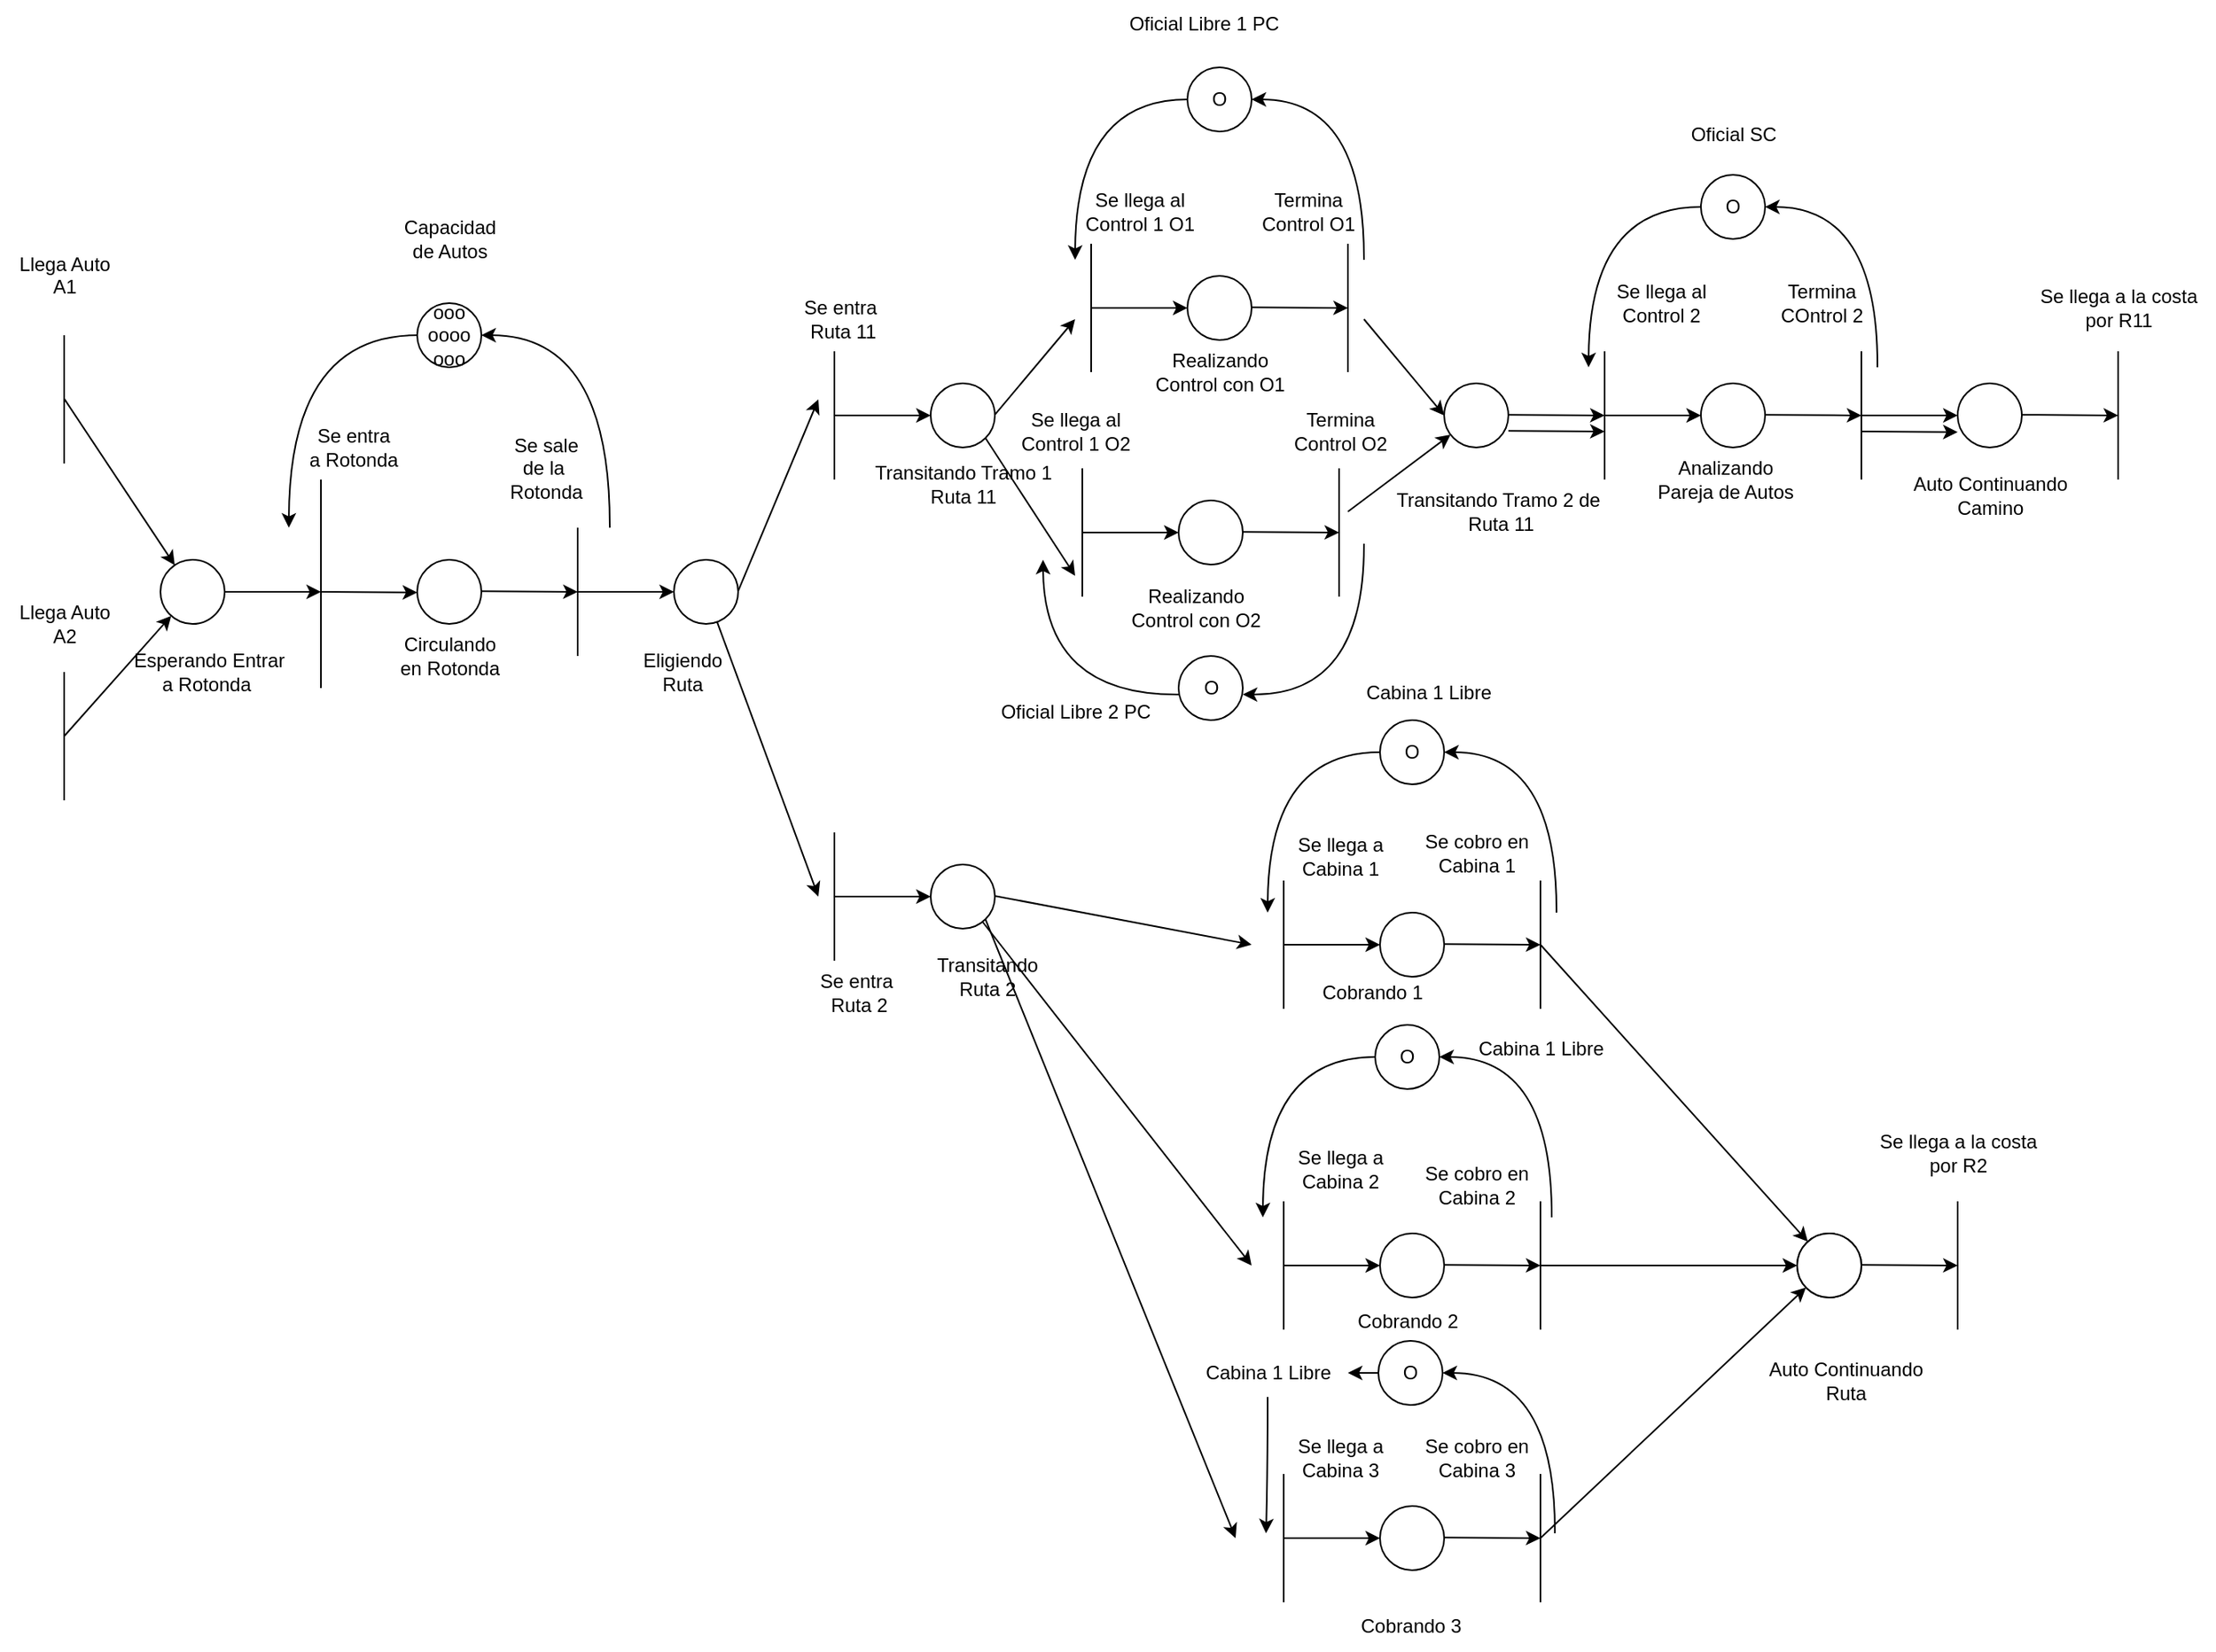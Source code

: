 <mxfile version="24.7.17">
  <diagram name="Página-1" id="S3-9EYz1fOgSWe61IR70">
    <mxGraphModel dx="2200" dy="1330" grid="1" gridSize="10" guides="1" tooltips="1" connect="1" arrows="1" fold="1" page="1" pageScale="1" pageWidth="827" pageHeight="1169" math="0" shadow="0">
      <root>
        <mxCell id="0" />
        <mxCell id="1" parent="0" />
        <mxCell id="QIL_8fe3G6reIwrKQYVP-1" value="Llega Auto&lt;div&gt;A1&lt;/div&gt;&lt;div&gt;&lt;br&gt;&lt;/div&gt;" style="text;html=1;align=center;verticalAlign=middle;resizable=0;points=[];autosize=1;strokeColor=none;fillColor=none;" vertex="1" parent="1">
          <mxGeometry x="40" y="180" width="80" height="60" as="geometry" />
        </mxCell>
        <mxCell id="QIL_8fe3G6reIwrKQYVP-2" value="" style="endArrow=none;html=1;rounded=0;" edge="1" parent="1">
          <mxGeometry width="50" height="50" relative="1" as="geometry">
            <mxPoint x="80" y="320" as="sourcePoint" />
            <mxPoint x="80" y="240" as="targetPoint" />
          </mxGeometry>
        </mxCell>
        <mxCell id="QIL_8fe3G6reIwrKQYVP-3" value="" style="endArrow=classic;html=1;rounded=0;" edge="1" parent="1" target="QIL_8fe3G6reIwrKQYVP-4">
          <mxGeometry width="50" height="50" relative="1" as="geometry">
            <mxPoint x="80" y="279.58" as="sourcePoint" />
            <mxPoint x="140" y="279.58" as="targetPoint" />
          </mxGeometry>
        </mxCell>
        <mxCell id="QIL_8fe3G6reIwrKQYVP-45" style="edgeStyle=orthogonalEdgeStyle;rounded=0;orthogonalLoop=1;jettySize=auto;html=1;" edge="1" parent="1" source="QIL_8fe3G6reIwrKQYVP-4">
          <mxGeometry relative="1" as="geometry">
            <mxPoint x="240" y="400" as="targetPoint" />
          </mxGeometry>
        </mxCell>
        <mxCell id="QIL_8fe3G6reIwrKQYVP-4" value="" style="ellipse;whiteSpace=wrap;html=1;aspect=fixed;" vertex="1" parent="1">
          <mxGeometry x="140.0" y="380" width="40" height="40" as="geometry" />
        </mxCell>
        <mxCell id="QIL_8fe3G6reIwrKQYVP-8" value="Esperando Entrar&lt;div&gt;a Rotonda&amp;nbsp;&lt;/div&gt;" style="text;html=1;align=center;verticalAlign=middle;resizable=0;points=[];autosize=1;strokeColor=none;fillColor=none;" vertex="1" parent="1">
          <mxGeometry x="110" y="430" width="120" height="40" as="geometry" />
        </mxCell>
        <mxCell id="QIL_8fe3G6reIwrKQYVP-9" value="Llega Auto&lt;div&gt;A2&lt;/div&gt;" style="text;html=1;align=center;verticalAlign=middle;resizable=0;points=[];autosize=1;strokeColor=none;fillColor=none;" vertex="1" parent="1">
          <mxGeometry x="40" y="400" width="80" height="40" as="geometry" />
        </mxCell>
        <mxCell id="QIL_8fe3G6reIwrKQYVP-10" value="" style="endArrow=none;html=1;rounded=0;" edge="1" parent="1">
          <mxGeometry width="50" height="50" relative="1" as="geometry">
            <mxPoint x="80" y="530" as="sourcePoint" />
            <mxPoint x="80" y="450" as="targetPoint" />
          </mxGeometry>
        </mxCell>
        <mxCell id="QIL_8fe3G6reIwrKQYVP-11" value="" style="endArrow=classic;html=1;rounded=0;" edge="1" parent="1" target="QIL_8fe3G6reIwrKQYVP-4">
          <mxGeometry width="50" height="50" relative="1" as="geometry">
            <mxPoint x="80" y="490" as="sourcePoint" />
            <mxPoint x="140" y="490" as="targetPoint" />
          </mxGeometry>
        </mxCell>
        <mxCell id="QIL_8fe3G6reIwrKQYVP-13" value="" style="endArrow=none;html=1;rounded=0;" edge="1" parent="1">
          <mxGeometry width="50" height="50" relative="1" as="geometry">
            <mxPoint x="240" y="460" as="sourcePoint" />
            <mxPoint x="240" y="330" as="targetPoint" />
          </mxGeometry>
        </mxCell>
        <mxCell id="QIL_8fe3G6reIwrKQYVP-17" value="Se entra&lt;div&gt;a Rotonda&lt;/div&gt;" style="text;html=1;align=center;verticalAlign=middle;resizable=0;points=[];autosize=1;strokeColor=none;fillColor=none;" vertex="1" parent="1">
          <mxGeometry x="220" y="290" width="80" height="40" as="geometry" />
        </mxCell>
        <mxCell id="QIL_8fe3G6reIwrKQYVP-27" value="" style="endArrow=classic;html=1;rounded=0;" edge="1" parent="1">
          <mxGeometry width="50" height="50" relative="1" as="geometry">
            <mxPoint x="240.0" y="400" as="sourcePoint" />
            <mxPoint x="300.0" y="400.42" as="targetPoint" />
          </mxGeometry>
        </mxCell>
        <mxCell id="QIL_8fe3G6reIwrKQYVP-28" value="" style="ellipse;whiteSpace=wrap;html=1;aspect=fixed;" vertex="1" parent="1">
          <mxGeometry x="300.0" y="380" width="40" height="40" as="geometry" />
        </mxCell>
        <mxCell id="QIL_8fe3G6reIwrKQYVP-29" value="" style="endArrow=none;html=1;rounded=0;" edge="1" parent="1">
          <mxGeometry width="50" height="50" relative="1" as="geometry">
            <mxPoint x="400.0" y="440" as="sourcePoint" />
            <mxPoint x="400.0" y="360" as="targetPoint" />
          </mxGeometry>
        </mxCell>
        <mxCell id="QIL_8fe3G6reIwrKQYVP-30" value="" style="endArrow=classic;html=1;rounded=0;" edge="1" parent="1">
          <mxGeometry width="50" height="50" relative="1" as="geometry">
            <mxPoint x="400.0" y="400" as="sourcePoint" />
            <mxPoint x="460.0" y="400" as="targetPoint" />
          </mxGeometry>
        </mxCell>
        <mxCell id="QIL_8fe3G6reIwrKQYVP-31" value="" style="endArrow=classic;html=1;rounded=0;" edge="1" parent="1">
          <mxGeometry width="50" height="50" relative="1" as="geometry">
            <mxPoint x="340.0" y="399.58" as="sourcePoint" />
            <mxPoint x="400.0" y="400" as="targetPoint" />
          </mxGeometry>
        </mxCell>
        <mxCell id="QIL_8fe3G6reIwrKQYVP-32" style="edgeStyle=orthogonalEdgeStyle;rounded=0;orthogonalLoop=1;jettySize=auto;html=1;curved=1;" edge="1" source="QIL_8fe3G6reIwrKQYVP-34" parent="1">
          <mxGeometry relative="1" as="geometry">
            <mxPoint x="220" y="360" as="targetPoint" />
          </mxGeometry>
        </mxCell>
        <mxCell id="QIL_8fe3G6reIwrKQYVP-33" style="edgeStyle=orthogonalEdgeStyle;rounded=0;orthogonalLoop=1;jettySize=auto;html=1;curved=1;endArrow=none;endFill=0;startArrow=classic;startFill=1;" edge="1" source="QIL_8fe3G6reIwrKQYVP-34" parent="1">
          <mxGeometry relative="1" as="geometry">
            <mxPoint x="420" y="360" as="targetPoint" />
          </mxGeometry>
        </mxCell>
        <mxCell id="QIL_8fe3G6reIwrKQYVP-34" value="ooo&lt;div&gt;oooo&lt;/div&gt;&lt;div&gt;ooo&lt;/div&gt;" style="ellipse;whiteSpace=wrap;html=1;aspect=fixed;" vertex="1" parent="1">
          <mxGeometry x="300" y="220" width="40" height="40" as="geometry" />
        </mxCell>
        <mxCell id="QIL_8fe3G6reIwrKQYVP-35" value="Capacidad&lt;div&gt;de Autos&lt;/div&gt;" style="text;html=1;align=center;verticalAlign=middle;resizable=0;points=[];autosize=1;strokeColor=none;fillColor=none;" vertex="1" parent="1">
          <mxGeometry x="280" y="160" width="80" height="40" as="geometry" />
        </mxCell>
        <mxCell id="QIL_8fe3G6reIwrKQYVP-36" value="Circulando&lt;div&gt;en Rotonda&lt;/div&gt;" style="text;html=1;align=center;verticalAlign=middle;resizable=0;points=[];autosize=1;strokeColor=none;fillColor=none;" vertex="1" parent="1">
          <mxGeometry x="275" y="420" width="90" height="40" as="geometry" />
        </mxCell>
        <mxCell id="QIL_8fe3G6reIwrKQYVP-37" value="Se sale&lt;div&gt;de la&amp;nbsp;&lt;/div&gt;&lt;div&gt;Rotonda&lt;/div&gt;" style="text;html=1;align=center;verticalAlign=middle;resizable=0;points=[];autosize=1;strokeColor=none;fillColor=none;" vertex="1" parent="1">
          <mxGeometry x="345" y="293" width="70" height="60" as="geometry" />
        </mxCell>
        <mxCell id="QIL_8fe3G6reIwrKQYVP-49" style="rounded=0;orthogonalLoop=1;jettySize=auto;html=1;" edge="1" parent="1" source="QIL_8fe3G6reIwrKQYVP-38">
          <mxGeometry relative="1" as="geometry">
            <mxPoint x="550" y="590" as="targetPoint" />
          </mxGeometry>
        </mxCell>
        <mxCell id="QIL_8fe3G6reIwrKQYVP-38" value="" style="ellipse;whiteSpace=wrap;html=1;aspect=fixed;" vertex="1" parent="1">
          <mxGeometry x="460.0" y="380" width="40" height="40" as="geometry" />
        </mxCell>
        <mxCell id="QIL_8fe3G6reIwrKQYVP-39" value="" style="endArrow=none;html=1;rounded=0;" edge="1" parent="1">
          <mxGeometry width="50" height="50" relative="1" as="geometry">
            <mxPoint x="560.0" y="330" as="sourcePoint" />
            <mxPoint x="560.0" y="250" as="targetPoint" />
          </mxGeometry>
        </mxCell>
        <mxCell id="QIL_8fe3G6reIwrKQYVP-40" value="" style="endArrow=classic;html=1;rounded=0;" edge="1" parent="1">
          <mxGeometry width="50" height="50" relative="1" as="geometry">
            <mxPoint x="560.0" y="290" as="sourcePoint" />
            <mxPoint x="620.0" y="290" as="targetPoint" />
          </mxGeometry>
        </mxCell>
        <mxCell id="QIL_8fe3G6reIwrKQYVP-41" value="" style="endArrow=classic;html=1;rounded=0;" edge="1" parent="1">
          <mxGeometry width="50" height="50" relative="1" as="geometry">
            <mxPoint x="500.0" y="399.58" as="sourcePoint" />
            <mxPoint x="550" y="280" as="targetPoint" />
          </mxGeometry>
        </mxCell>
        <mxCell id="QIL_8fe3G6reIwrKQYVP-46" value="Eligiendo&lt;div&gt;Ruta&lt;/div&gt;" style="text;html=1;align=center;verticalAlign=middle;resizable=0;points=[];autosize=1;strokeColor=none;fillColor=none;" vertex="1" parent="1">
          <mxGeometry x="430" y="430" width="70" height="40" as="geometry" />
        </mxCell>
        <mxCell id="QIL_8fe3G6reIwrKQYVP-47" value="" style="endArrow=none;html=1;rounded=0;" edge="1" parent="1">
          <mxGeometry width="50" height="50" relative="1" as="geometry">
            <mxPoint x="560.0" y="630" as="sourcePoint" />
            <mxPoint x="560.0" y="550" as="targetPoint" />
          </mxGeometry>
        </mxCell>
        <mxCell id="QIL_8fe3G6reIwrKQYVP-48" value="" style="endArrow=classic;html=1;rounded=0;" edge="1" parent="1">
          <mxGeometry width="50" height="50" relative="1" as="geometry">
            <mxPoint x="560.0" y="590" as="sourcePoint" />
            <mxPoint x="620.0" y="590" as="targetPoint" />
          </mxGeometry>
        </mxCell>
        <mxCell id="QIL_8fe3G6reIwrKQYVP-50" value="Se entra&amp;nbsp;&lt;div&gt;Ruta 11&lt;/div&gt;" style="text;html=1;align=center;verticalAlign=middle;resizable=0;points=[];autosize=1;strokeColor=none;fillColor=none;" vertex="1" parent="1">
          <mxGeometry x="530" y="210" width="70" height="40" as="geometry" />
        </mxCell>
        <mxCell id="QIL_8fe3G6reIwrKQYVP-51" value="Se entra&amp;nbsp;&lt;div&gt;Ruta 2&lt;/div&gt;" style="text;html=1;align=center;verticalAlign=middle;resizable=0;points=[];autosize=1;strokeColor=none;fillColor=none;" vertex="1" parent="1">
          <mxGeometry x="540" y="630" width="70" height="40" as="geometry" />
        </mxCell>
        <mxCell id="QIL_8fe3G6reIwrKQYVP-52" value="" style="ellipse;whiteSpace=wrap;html=1;aspect=fixed;" vertex="1" parent="1">
          <mxGeometry x="620.0" y="270" width="40" height="40" as="geometry" />
        </mxCell>
        <mxCell id="QIL_8fe3G6reIwrKQYVP-53" value="" style="endArrow=none;html=1;rounded=0;" edge="1" parent="1">
          <mxGeometry width="50" height="50" relative="1" as="geometry">
            <mxPoint x="720.0" y="263" as="sourcePoint" />
            <mxPoint x="720.0" y="183" as="targetPoint" />
          </mxGeometry>
        </mxCell>
        <mxCell id="QIL_8fe3G6reIwrKQYVP-54" value="" style="endArrow=classic;html=1;rounded=0;" edge="1" parent="1">
          <mxGeometry width="50" height="50" relative="1" as="geometry">
            <mxPoint x="720.0" y="223" as="sourcePoint" />
            <mxPoint x="780.0" y="223" as="targetPoint" />
          </mxGeometry>
        </mxCell>
        <mxCell id="QIL_8fe3G6reIwrKQYVP-55" value="" style="endArrow=classic;html=1;rounded=0;" edge="1" parent="1">
          <mxGeometry width="50" height="50" relative="1" as="geometry">
            <mxPoint x="660.0" y="289.58" as="sourcePoint" />
            <mxPoint x="710" y="230" as="targetPoint" />
          </mxGeometry>
        </mxCell>
        <mxCell id="QIL_8fe3G6reIwrKQYVP-56" value="Transitando Tramo 1&lt;div&gt;Ruta 11&lt;/div&gt;" style="text;html=1;align=center;verticalAlign=middle;resizable=0;points=[];autosize=1;strokeColor=none;fillColor=none;" vertex="1" parent="1">
          <mxGeometry x="575" y="313" width="130" height="40" as="geometry" />
        </mxCell>
        <mxCell id="QIL_8fe3G6reIwrKQYVP-57" value="Transitando&lt;div&gt;Ruta 2&lt;/div&gt;" style="text;html=1;align=center;verticalAlign=middle;resizable=0;points=[];autosize=1;strokeColor=none;fillColor=none;" vertex="1" parent="1">
          <mxGeometry x="610" y="620" width="90" height="40" as="geometry" />
        </mxCell>
        <mxCell id="QIL_8fe3G6reIwrKQYVP-58" value="" style="ellipse;whiteSpace=wrap;html=1;aspect=fixed;" vertex="1" parent="1">
          <mxGeometry x="620.0" y="570" width="40" height="40" as="geometry" />
        </mxCell>
        <mxCell id="QIL_8fe3G6reIwrKQYVP-61" value="" style="endArrow=classic;html=1;rounded=0;" edge="1" parent="1">
          <mxGeometry width="50" height="50" relative="1" as="geometry">
            <mxPoint x="660.0" y="589.58" as="sourcePoint" />
            <mxPoint x="820" y="620" as="targetPoint" />
          </mxGeometry>
        </mxCell>
        <mxCell id="QIL_8fe3G6reIwrKQYVP-62" value="Se llega al&lt;div&gt;Control 1 O1&lt;/div&gt;" style="text;html=1;align=center;verticalAlign=middle;resizable=0;points=[];autosize=1;strokeColor=none;fillColor=none;" vertex="1" parent="1">
          <mxGeometry x="705" y="143" width="90" height="40" as="geometry" />
        </mxCell>
        <mxCell id="QIL_8fe3G6reIwrKQYVP-63" value="" style="ellipse;whiteSpace=wrap;html=1;aspect=fixed;" vertex="1" parent="1">
          <mxGeometry x="780.0" y="203" width="40" height="40" as="geometry" />
        </mxCell>
        <mxCell id="QIL_8fe3G6reIwrKQYVP-64" value="" style="endArrow=none;html=1;rounded=0;" edge="1" parent="1">
          <mxGeometry width="50" height="50" relative="1" as="geometry">
            <mxPoint x="880.0" y="263" as="sourcePoint" />
            <mxPoint x="880.0" y="183" as="targetPoint" />
          </mxGeometry>
        </mxCell>
        <mxCell id="QIL_8fe3G6reIwrKQYVP-65" value="" style="endArrow=classic;html=1;rounded=0;" edge="1" parent="1">
          <mxGeometry width="50" height="50" relative="1" as="geometry">
            <mxPoint x="890" y="230" as="sourcePoint" />
            <mxPoint x="940.0" y="290" as="targetPoint" />
          </mxGeometry>
        </mxCell>
        <mxCell id="QIL_8fe3G6reIwrKQYVP-66" value="" style="endArrow=classic;html=1;rounded=0;" edge="1" parent="1">
          <mxGeometry width="50" height="50" relative="1" as="geometry">
            <mxPoint x="820.0" y="222.58" as="sourcePoint" />
            <mxPoint x="880.0" y="223" as="targetPoint" />
          </mxGeometry>
        </mxCell>
        <mxCell id="QIL_8fe3G6reIwrKQYVP-67" value="Realizando&lt;div&gt;Control con O1&lt;/div&gt;" style="text;html=1;align=center;verticalAlign=middle;resizable=0;points=[];autosize=1;strokeColor=none;fillColor=none;" vertex="1" parent="1">
          <mxGeometry x="750" y="243" width="100" height="40" as="geometry" />
        </mxCell>
        <mxCell id="QIL_8fe3G6reIwrKQYVP-68" style="edgeStyle=orthogonalEdgeStyle;rounded=0;orthogonalLoop=1;jettySize=auto;html=1;curved=1;" edge="1" source="QIL_8fe3G6reIwrKQYVP-70" parent="1">
          <mxGeometry relative="1" as="geometry">
            <mxPoint x="710" y="193" as="targetPoint" />
          </mxGeometry>
        </mxCell>
        <mxCell id="QIL_8fe3G6reIwrKQYVP-69" style="edgeStyle=orthogonalEdgeStyle;rounded=0;orthogonalLoop=1;jettySize=auto;html=1;curved=1;endArrow=none;endFill=0;startArrow=classic;startFill=1;" edge="1" source="QIL_8fe3G6reIwrKQYVP-70" parent="1">
          <mxGeometry relative="1" as="geometry">
            <mxPoint x="890" y="193" as="targetPoint" />
          </mxGeometry>
        </mxCell>
        <mxCell id="QIL_8fe3G6reIwrKQYVP-70" value="O" style="ellipse;whiteSpace=wrap;html=1;aspect=fixed;" vertex="1" parent="1">
          <mxGeometry x="780" y="73" width="40" height="40" as="geometry" />
        </mxCell>
        <mxCell id="QIL_8fe3G6reIwrKQYVP-71" value="Termina&lt;div&gt;Control O1&lt;/div&gt;" style="text;html=1;align=center;verticalAlign=middle;resizable=0;points=[];autosize=1;strokeColor=none;fillColor=none;" vertex="1" parent="1">
          <mxGeometry x="815" y="143" width="80" height="40" as="geometry" />
        </mxCell>
        <mxCell id="QIL_8fe3G6reIwrKQYVP-72" value="" style="ellipse;whiteSpace=wrap;html=1;aspect=fixed;" vertex="1" parent="1">
          <mxGeometry x="940.0" y="270" width="40" height="40" as="geometry" />
        </mxCell>
        <mxCell id="QIL_8fe3G6reIwrKQYVP-73" value="" style="endArrow=none;html=1;rounded=0;" edge="1" parent="1">
          <mxGeometry width="50" height="50" relative="1" as="geometry">
            <mxPoint x="1040" y="330" as="sourcePoint" />
            <mxPoint x="1040" y="250" as="targetPoint" />
          </mxGeometry>
        </mxCell>
        <mxCell id="QIL_8fe3G6reIwrKQYVP-74" value="" style="endArrow=classic;html=1;rounded=0;" edge="1" parent="1">
          <mxGeometry width="50" height="50" relative="1" as="geometry">
            <mxPoint x="1040" y="290" as="sourcePoint" />
            <mxPoint x="1100" y="290" as="targetPoint" />
          </mxGeometry>
        </mxCell>
        <mxCell id="QIL_8fe3G6reIwrKQYVP-75" value="" style="endArrow=classic;html=1;rounded=0;" edge="1" parent="1">
          <mxGeometry width="50" height="50" relative="1" as="geometry">
            <mxPoint x="980.0" y="289.58" as="sourcePoint" />
            <mxPoint x="1040" y="290" as="targetPoint" />
          </mxGeometry>
        </mxCell>
        <mxCell id="QIL_8fe3G6reIwrKQYVP-76" value="Transitando Tramo 2 de&amp;nbsp;&lt;div&gt;Ruta 11&lt;/div&gt;" style="text;html=1;align=center;verticalAlign=middle;resizable=0;points=[];autosize=1;strokeColor=none;fillColor=none;" vertex="1" parent="1">
          <mxGeometry x="900" y="330" width="150" height="40" as="geometry" />
        </mxCell>
        <mxCell id="QIL_8fe3G6reIwrKQYVP-77" value="Se llega al&lt;div&gt;Control 2&lt;/div&gt;" style="text;html=1;align=center;verticalAlign=middle;resizable=0;points=[];autosize=1;strokeColor=none;fillColor=none;" vertex="1" parent="1">
          <mxGeometry x="1035" y="200" width="80" height="40" as="geometry" />
        </mxCell>
        <mxCell id="QIL_8fe3G6reIwrKQYVP-78" value="" style="ellipse;whiteSpace=wrap;html=1;aspect=fixed;" vertex="1" parent="1">
          <mxGeometry x="1100" y="270" width="40" height="40" as="geometry" />
        </mxCell>
        <mxCell id="QIL_8fe3G6reIwrKQYVP-79" value="" style="endArrow=none;html=1;rounded=0;" edge="1" parent="1">
          <mxGeometry width="50" height="50" relative="1" as="geometry">
            <mxPoint x="1200" y="330" as="sourcePoint" />
            <mxPoint x="1200" y="250" as="targetPoint" />
          </mxGeometry>
        </mxCell>
        <mxCell id="QIL_8fe3G6reIwrKQYVP-80" value="" style="endArrow=classic;html=1;rounded=0;" edge="1" parent="1">
          <mxGeometry width="50" height="50" relative="1" as="geometry">
            <mxPoint x="1200" y="290" as="sourcePoint" />
            <mxPoint x="1260" y="290" as="targetPoint" />
          </mxGeometry>
        </mxCell>
        <mxCell id="QIL_8fe3G6reIwrKQYVP-81" value="" style="endArrow=classic;html=1;rounded=0;" edge="1" parent="1">
          <mxGeometry width="50" height="50" relative="1" as="geometry">
            <mxPoint x="1140" y="289.58" as="sourcePoint" />
            <mxPoint x="1200" y="290" as="targetPoint" />
          </mxGeometry>
        </mxCell>
        <mxCell id="QIL_8fe3G6reIwrKQYVP-83" value="" style="endArrow=classic;html=1;rounded=0;" edge="1" parent="1">
          <mxGeometry width="50" height="50" relative="1" as="geometry">
            <mxPoint x="980.0" y="299.58" as="sourcePoint" />
            <mxPoint x="1040" y="300" as="targetPoint" />
          </mxGeometry>
        </mxCell>
        <mxCell id="QIL_8fe3G6reIwrKQYVP-84" value="Termina&lt;div&gt;COntrol 2&lt;/div&gt;" style="text;html=1;align=center;verticalAlign=middle;resizable=0;points=[];autosize=1;strokeColor=none;fillColor=none;" vertex="1" parent="1">
          <mxGeometry x="1140" y="200" width="70" height="40" as="geometry" />
        </mxCell>
        <mxCell id="QIL_8fe3G6reIwrKQYVP-85" style="edgeStyle=orthogonalEdgeStyle;rounded=0;orthogonalLoop=1;jettySize=auto;html=1;curved=1;" edge="1" source="QIL_8fe3G6reIwrKQYVP-87" parent="1">
          <mxGeometry relative="1" as="geometry">
            <mxPoint x="1030" y="260" as="targetPoint" />
          </mxGeometry>
        </mxCell>
        <mxCell id="QIL_8fe3G6reIwrKQYVP-86" style="edgeStyle=orthogonalEdgeStyle;rounded=0;orthogonalLoop=1;jettySize=auto;html=1;curved=1;endArrow=none;endFill=0;startArrow=classic;startFill=1;" edge="1" source="QIL_8fe3G6reIwrKQYVP-87" parent="1">
          <mxGeometry relative="1" as="geometry">
            <mxPoint x="1210" y="260" as="targetPoint" />
          </mxGeometry>
        </mxCell>
        <mxCell id="QIL_8fe3G6reIwrKQYVP-87" value="O" style="ellipse;whiteSpace=wrap;html=1;aspect=fixed;" vertex="1" parent="1">
          <mxGeometry x="1100" y="140" width="40" height="40" as="geometry" />
        </mxCell>
        <mxCell id="QIL_8fe3G6reIwrKQYVP-88" value="Oficial Libre 1 PC" style="text;html=1;align=center;verticalAlign=middle;resizable=0;points=[];autosize=1;strokeColor=none;fillColor=none;" vertex="1" parent="1">
          <mxGeometry x="730" y="31" width="120" height="30" as="geometry" />
        </mxCell>
        <mxCell id="QIL_8fe3G6reIwrKQYVP-89" value="Oficial SC" style="text;html=1;align=center;verticalAlign=middle;resizable=0;points=[];autosize=1;strokeColor=none;fillColor=none;" vertex="1" parent="1">
          <mxGeometry x="1080" y="100" width="80" height="30" as="geometry" />
        </mxCell>
        <mxCell id="QIL_8fe3G6reIwrKQYVP-90" value="" style="ellipse;whiteSpace=wrap;html=1;aspect=fixed;" vertex="1" parent="1">
          <mxGeometry x="1260" y="270" width="40" height="40" as="geometry" />
        </mxCell>
        <mxCell id="QIL_8fe3G6reIwrKQYVP-91" value="" style="endArrow=none;html=1;rounded=0;" edge="1" parent="1">
          <mxGeometry width="50" height="50" relative="1" as="geometry">
            <mxPoint x="1360" y="330" as="sourcePoint" />
            <mxPoint x="1360" y="250" as="targetPoint" />
          </mxGeometry>
        </mxCell>
        <mxCell id="QIL_8fe3G6reIwrKQYVP-93" value="" style="endArrow=classic;html=1;rounded=0;" edge="1" parent="1">
          <mxGeometry width="50" height="50" relative="1" as="geometry">
            <mxPoint x="1300" y="289.58" as="sourcePoint" />
            <mxPoint x="1360" y="290" as="targetPoint" />
          </mxGeometry>
        </mxCell>
        <mxCell id="QIL_8fe3G6reIwrKQYVP-94" value="Auto Continuando&lt;div&gt;Camino&lt;/div&gt;" style="text;html=1;align=center;verticalAlign=middle;resizable=0;points=[];autosize=1;strokeColor=none;fillColor=none;" vertex="1" parent="1">
          <mxGeometry x="1220" y="320" width="120" height="40" as="geometry" />
        </mxCell>
        <mxCell id="QIL_8fe3G6reIwrKQYVP-95" value="Se llega a la costa&lt;div&gt;por R11&lt;/div&gt;" style="text;html=1;align=center;verticalAlign=middle;resizable=0;points=[];autosize=1;strokeColor=none;fillColor=none;" vertex="1" parent="1">
          <mxGeometry x="1300" y="203" width="120" height="40" as="geometry" />
        </mxCell>
        <mxCell id="QIL_8fe3G6reIwrKQYVP-96" value="" style="endArrow=classic;html=1;rounded=0;" edge="1" parent="1">
          <mxGeometry width="50" height="50" relative="1" as="geometry">
            <mxPoint x="1200" y="300" as="sourcePoint" />
            <mxPoint x="1260" y="300.42" as="targetPoint" />
          </mxGeometry>
        </mxCell>
        <mxCell id="QIL_8fe3G6reIwrKQYVP-97" value="Analizando&lt;div&gt;Pareja de Autos&lt;/div&gt;" style="text;html=1;align=center;verticalAlign=middle;resizable=0;points=[];autosize=1;strokeColor=none;fillColor=none;" vertex="1" parent="1">
          <mxGeometry x="1060" y="310" width="110" height="40" as="geometry" />
        </mxCell>
        <mxCell id="QIL_8fe3G6reIwrKQYVP-98" value="" style="endArrow=none;html=1;rounded=0;" edge="1" parent="1">
          <mxGeometry width="50" height="50" relative="1" as="geometry">
            <mxPoint x="840.0" y="860" as="sourcePoint" />
            <mxPoint x="840.0" y="780" as="targetPoint" />
          </mxGeometry>
        </mxCell>
        <mxCell id="QIL_8fe3G6reIwrKQYVP-99" value="" style="endArrow=classic;html=1;rounded=0;" edge="1" parent="1">
          <mxGeometry width="50" height="50" relative="1" as="geometry">
            <mxPoint x="840.0" y="820" as="sourcePoint" />
            <mxPoint x="900.0" y="820" as="targetPoint" />
          </mxGeometry>
        </mxCell>
        <mxCell id="QIL_8fe3G6reIwrKQYVP-100" value="" style="endArrow=none;html=1;rounded=0;" edge="1" parent="1">
          <mxGeometry width="50" height="50" relative="1" as="geometry">
            <mxPoint x="840.0" y="1030" as="sourcePoint" />
            <mxPoint x="840.0" y="950" as="targetPoint" />
          </mxGeometry>
        </mxCell>
        <mxCell id="QIL_8fe3G6reIwrKQYVP-101" value="" style="endArrow=classic;html=1;rounded=0;" edge="1" parent="1">
          <mxGeometry width="50" height="50" relative="1" as="geometry">
            <mxPoint x="840.0" y="990" as="sourcePoint" />
            <mxPoint x="900.0" y="990" as="targetPoint" />
          </mxGeometry>
        </mxCell>
        <mxCell id="QIL_8fe3G6reIwrKQYVP-102" value="" style="endArrow=none;html=1;rounded=0;" edge="1" parent="1">
          <mxGeometry width="50" height="50" relative="1" as="geometry">
            <mxPoint x="714.5" y="403" as="sourcePoint" />
            <mxPoint x="714.5" y="323" as="targetPoint" />
          </mxGeometry>
        </mxCell>
        <mxCell id="QIL_8fe3G6reIwrKQYVP-103" value="" style="endArrow=classic;html=1;rounded=0;" edge="1" parent="1">
          <mxGeometry width="50" height="50" relative="1" as="geometry">
            <mxPoint x="714.5" y="363" as="sourcePoint" />
            <mxPoint x="774.5" y="363" as="targetPoint" />
          </mxGeometry>
        </mxCell>
        <mxCell id="QIL_8fe3G6reIwrKQYVP-104" value="Se llega al&lt;div&gt;Control 1 O2&lt;/div&gt;" style="text;html=1;align=center;verticalAlign=middle;resizable=0;points=[];autosize=1;strokeColor=none;fillColor=none;" vertex="1" parent="1">
          <mxGeometry x="665" y="280" width="90" height="40" as="geometry" />
        </mxCell>
        <mxCell id="QIL_8fe3G6reIwrKQYVP-105" value="" style="ellipse;whiteSpace=wrap;html=1;aspect=fixed;" vertex="1" parent="1">
          <mxGeometry x="774.5" y="343" width="40" height="40" as="geometry" />
        </mxCell>
        <mxCell id="QIL_8fe3G6reIwrKQYVP-106" value="" style="endArrow=none;html=1;rounded=0;" edge="1" parent="1">
          <mxGeometry width="50" height="50" relative="1" as="geometry">
            <mxPoint x="874.5" y="403" as="sourcePoint" />
            <mxPoint x="874.5" y="323" as="targetPoint" />
          </mxGeometry>
        </mxCell>
        <mxCell id="QIL_8fe3G6reIwrKQYVP-107" value="" style="endArrow=classic;html=1;rounded=0;" edge="1" parent="1">
          <mxGeometry width="50" height="50" relative="1" as="geometry">
            <mxPoint x="814.5" y="362.58" as="sourcePoint" />
            <mxPoint x="874.5" y="363" as="targetPoint" />
          </mxGeometry>
        </mxCell>
        <mxCell id="QIL_8fe3G6reIwrKQYVP-108" style="edgeStyle=orthogonalEdgeStyle;rounded=0;orthogonalLoop=1;jettySize=auto;html=1;curved=1;" edge="1" parent="1">
          <mxGeometry relative="1" as="geometry">
            <mxPoint x="690" y="380" as="targetPoint" />
            <mxPoint x="774.5" y="464" as="sourcePoint" />
          </mxGeometry>
        </mxCell>
        <mxCell id="QIL_8fe3G6reIwrKQYVP-109" style="edgeStyle=orthogonalEdgeStyle;rounded=0;orthogonalLoop=1;jettySize=auto;html=1;curved=1;endArrow=none;endFill=0;startArrow=classic;startFill=1;" edge="1" parent="1">
          <mxGeometry relative="1" as="geometry">
            <mxPoint x="890" y="370" as="targetPoint" />
            <mxPoint x="814.5" y="464" as="sourcePoint" />
          </mxGeometry>
        </mxCell>
        <mxCell id="QIL_8fe3G6reIwrKQYVP-110" value="O" style="ellipse;whiteSpace=wrap;html=1;aspect=fixed;" vertex="1" parent="1">
          <mxGeometry x="774.5" y="440" width="40" height="40" as="geometry" />
        </mxCell>
        <mxCell id="QIL_8fe3G6reIwrKQYVP-111" value="Termina&lt;div&gt;Control O2&lt;/div&gt;" style="text;html=1;align=center;verticalAlign=middle;resizable=0;points=[];autosize=1;strokeColor=none;fillColor=none;" vertex="1" parent="1">
          <mxGeometry x="835" y="280" width="80" height="40" as="geometry" />
        </mxCell>
        <mxCell id="QIL_8fe3G6reIwrKQYVP-112" value="Oficial Libre 2 PC" style="text;html=1;align=center;verticalAlign=middle;resizable=0;points=[];autosize=1;strokeColor=none;fillColor=none;" vertex="1" parent="1">
          <mxGeometry x="650" y="460" width="120" height="30" as="geometry" />
        </mxCell>
        <mxCell id="QIL_8fe3G6reIwrKQYVP-113" value="Realizando&lt;div&gt;Control con O2&lt;/div&gt;" style="text;html=1;align=center;verticalAlign=middle;resizable=0;points=[];autosize=1;strokeColor=none;fillColor=none;" vertex="1" parent="1">
          <mxGeometry x="735" y="390" width="100" height="40" as="geometry" />
        </mxCell>
        <mxCell id="QIL_8fe3G6reIwrKQYVP-114" value="" style="endArrow=classic;html=1;rounded=0;exitX=1;exitY=1;exitDx=0;exitDy=0;" edge="1" parent="1" source="QIL_8fe3G6reIwrKQYVP-52">
          <mxGeometry width="50" height="50" relative="1" as="geometry">
            <mxPoint x="670.0" y="299.58" as="sourcePoint" />
            <mxPoint x="710" y="390" as="targetPoint" />
          </mxGeometry>
        </mxCell>
        <mxCell id="QIL_8fe3G6reIwrKQYVP-115" value="" style="endArrow=classic;html=1;rounded=0;" edge="1" parent="1" target="QIL_8fe3G6reIwrKQYVP-72">
          <mxGeometry width="50" height="50" relative="1" as="geometry">
            <mxPoint x="880" y="350" as="sourcePoint" />
            <mxPoint x="950.0" y="440" as="targetPoint" />
          </mxGeometry>
        </mxCell>
        <mxCell id="QIL_8fe3G6reIwrKQYVP-116" value="" style="endArrow=none;html=1;rounded=0;" edge="1" parent="1">
          <mxGeometry width="50" height="50" relative="1" as="geometry">
            <mxPoint x="840" y="660" as="sourcePoint" />
            <mxPoint x="840" y="580" as="targetPoint" />
          </mxGeometry>
        </mxCell>
        <mxCell id="QIL_8fe3G6reIwrKQYVP-117" value="" style="endArrow=classic;html=1;rounded=0;" edge="1" parent="1">
          <mxGeometry width="50" height="50" relative="1" as="geometry">
            <mxPoint x="840" y="620" as="sourcePoint" />
            <mxPoint x="900" y="620" as="targetPoint" />
          </mxGeometry>
        </mxCell>
        <mxCell id="QIL_8fe3G6reIwrKQYVP-118" value="" style="endArrow=classic;html=1;rounded=0;" edge="1" parent="1" source="QIL_8fe3G6reIwrKQYVP-58">
          <mxGeometry width="50" height="50" relative="1" as="geometry">
            <mxPoint x="670.0" y="599.58" as="sourcePoint" />
            <mxPoint x="820" y="820" as="targetPoint" />
          </mxGeometry>
        </mxCell>
        <mxCell id="QIL_8fe3G6reIwrKQYVP-119" value="" style="endArrow=classic;html=1;rounded=0;exitX=1;exitY=1;exitDx=0;exitDy=0;" edge="1" parent="1" source="QIL_8fe3G6reIwrKQYVP-58">
          <mxGeometry width="50" height="50" relative="1" as="geometry">
            <mxPoint x="680.0" y="609.58" as="sourcePoint" />
            <mxPoint x="810" y="990" as="targetPoint" />
          </mxGeometry>
        </mxCell>
        <mxCell id="QIL_8fe3G6reIwrKQYVP-120" value="Se llega a&lt;div&gt;Cabina 1&lt;/div&gt;" style="text;html=1;align=center;verticalAlign=middle;resizable=0;points=[];autosize=1;strokeColor=none;fillColor=none;" vertex="1" parent="1">
          <mxGeometry x="835" y="545" width="80" height="40" as="geometry" />
        </mxCell>
        <mxCell id="QIL_8fe3G6reIwrKQYVP-121" value="Se llega a&lt;div&gt;Cabina 2&lt;/div&gt;" style="text;html=1;align=center;verticalAlign=middle;resizable=0;points=[];autosize=1;strokeColor=none;fillColor=none;" vertex="1" parent="1">
          <mxGeometry x="835" y="740" width="80" height="40" as="geometry" />
        </mxCell>
        <mxCell id="QIL_8fe3G6reIwrKQYVP-122" value="Se llega a&lt;div&gt;Cabina 3&lt;/div&gt;" style="text;html=1;align=center;verticalAlign=middle;resizable=0;points=[];autosize=1;strokeColor=none;fillColor=none;" vertex="1" parent="1">
          <mxGeometry x="835" y="920" width="80" height="40" as="geometry" />
        </mxCell>
        <mxCell id="QIL_8fe3G6reIwrKQYVP-123" value="" style="ellipse;whiteSpace=wrap;html=1;aspect=fixed;" vertex="1" parent="1">
          <mxGeometry x="900.0" y="600" width="40" height="40" as="geometry" />
        </mxCell>
        <mxCell id="QIL_8fe3G6reIwrKQYVP-124" value="" style="endArrow=none;html=1;rounded=0;" edge="1" parent="1">
          <mxGeometry width="50" height="50" relative="1" as="geometry">
            <mxPoint x="1000.0" y="660" as="sourcePoint" />
            <mxPoint x="1000.0" y="580" as="targetPoint" />
          </mxGeometry>
        </mxCell>
        <mxCell id="QIL_8fe3G6reIwrKQYVP-125" value="" style="endArrow=classic;html=1;rounded=0;" edge="1" parent="1" target="QIL_8fe3G6reIwrKQYVP-167">
          <mxGeometry width="50" height="50" relative="1" as="geometry">
            <mxPoint x="1000.0" y="620" as="sourcePoint" />
            <mxPoint x="1060" y="620" as="targetPoint" />
          </mxGeometry>
        </mxCell>
        <mxCell id="QIL_8fe3G6reIwrKQYVP-126" value="" style="endArrow=classic;html=1;rounded=0;" edge="1" parent="1">
          <mxGeometry width="50" height="50" relative="1" as="geometry">
            <mxPoint x="940.0" y="619.58" as="sourcePoint" />
            <mxPoint x="1000.0" y="620" as="targetPoint" />
          </mxGeometry>
        </mxCell>
        <mxCell id="QIL_8fe3G6reIwrKQYVP-127" value="" style="ellipse;whiteSpace=wrap;html=1;aspect=fixed;" vertex="1" parent="1">
          <mxGeometry x="900.0" y="800" width="40" height="40" as="geometry" />
        </mxCell>
        <mxCell id="QIL_8fe3G6reIwrKQYVP-128" value="" style="endArrow=none;html=1;rounded=0;" edge="1" parent="1">
          <mxGeometry width="50" height="50" relative="1" as="geometry">
            <mxPoint x="1000.0" y="860" as="sourcePoint" />
            <mxPoint x="1000.0" y="780" as="targetPoint" />
          </mxGeometry>
        </mxCell>
        <mxCell id="QIL_8fe3G6reIwrKQYVP-129" value="" style="endArrow=classic;html=1;rounded=0;" edge="1" parent="1" target="QIL_8fe3G6reIwrKQYVP-167">
          <mxGeometry width="50" height="50" relative="1" as="geometry">
            <mxPoint x="1000.0" y="820" as="sourcePoint" />
            <mxPoint x="1060" y="820" as="targetPoint" />
          </mxGeometry>
        </mxCell>
        <mxCell id="QIL_8fe3G6reIwrKQYVP-130" value="" style="endArrow=classic;html=1;rounded=0;" edge="1" parent="1">
          <mxGeometry width="50" height="50" relative="1" as="geometry">
            <mxPoint x="940.0" y="819.58" as="sourcePoint" />
            <mxPoint x="1000.0" y="820" as="targetPoint" />
          </mxGeometry>
        </mxCell>
        <mxCell id="QIL_8fe3G6reIwrKQYVP-131" value="" style="ellipse;whiteSpace=wrap;html=1;aspect=fixed;" vertex="1" parent="1">
          <mxGeometry x="900.0" y="970" width="40" height="40" as="geometry" />
        </mxCell>
        <mxCell id="QIL_8fe3G6reIwrKQYVP-132" value="" style="endArrow=none;html=1;rounded=0;" edge="1" parent="1">
          <mxGeometry width="50" height="50" relative="1" as="geometry">
            <mxPoint x="1000.0" y="1030" as="sourcePoint" />
            <mxPoint x="1000.0" y="950" as="targetPoint" />
          </mxGeometry>
        </mxCell>
        <mxCell id="QIL_8fe3G6reIwrKQYVP-133" value="" style="endArrow=classic;html=1;rounded=0;" edge="1" parent="1" target="QIL_8fe3G6reIwrKQYVP-167">
          <mxGeometry width="50" height="50" relative="1" as="geometry">
            <mxPoint x="1000.0" y="990" as="sourcePoint" />
            <mxPoint x="1060" y="990" as="targetPoint" />
          </mxGeometry>
        </mxCell>
        <mxCell id="QIL_8fe3G6reIwrKQYVP-134" value="" style="endArrow=classic;html=1;rounded=0;" edge="1" parent="1">
          <mxGeometry width="50" height="50" relative="1" as="geometry">
            <mxPoint x="940.0" y="989.58" as="sourcePoint" />
            <mxPoint x="1000.0" y="990" as="targetPoint" />
          </mxGeometry>
        </mxCell>
        <mxCell id="QIL_8fe3G6reIwrKQYVP-135" style="edgeStyle=orthogonalEdgeStyle;rounded=0;orthogonalLoop=1;jettySize=auto;html=1;curved=1;" edge="1" source="QIL_8fe3G6reIwrKQYVP-137" parent="1">
          <mxGeometry relative="1" as="geometry">
            <mxPoint x="830" y="600" as="targetPoint" />
          </mxGeometry>
        </mxCell>
        <mxCell id="QIL_8fe3G6reIwrKQYVP-136" style="edgeStyle=orthogonalEdgeStyle;rounded=0;orthogonalLoop=1;jettySize=auto;html=1;curved=1;endArrow=none;endFill=0;startArrow=classic;startFill=1;" edge="1" source="QIL_8fe3G6reIwrKQYVP-137" parent="1">
          <mxGeometry relative="1" as="geometry">
            <mxPoint x="1010" y="600" as="targetPoint" />
          </mxGeometry>
        </mxCell>
        <mxCell id="QIL_8fe3G6reIwrKQYVP-137" value="O" style="ellipse;whiteSpace=wrap;html=1;aspect=fixed;" vertex="1" parent="1">
          <mxGeometry x="900" y="480" width="40" height="40" as="geometry" />
        </mxCell>
        <mxCell id="QIL_8fe3G6reIwrKQYVP-138" style="edgeStyle=orthogonalEdgeStyle;rounded=0;orthogonalLoop=1;jettySize=auto;html=1;curved=1;" edge="1" parent="1" source="QIL_8fe3G6reIwrKQYVP-140">
          <mxGeometry relative="1" as="geometry">
            <mxPoint x="827" y="790" as="targetPoint" />
          </mxGeometry>
        </mxCell>
        <mxCell id="QIL_8fe3G6reIwrKQYVP-139" style="edgeStyle=orthogonalEdgeStyle;rounded=0;orthogonalLoop=1;jettySize=auto;html=1;curved=1;endArrow=none;endFill=0;startArrow=classic;startFill=1;" edge="1" parent="1" source="QIL_8fe3G6reIwrKQYVP-140">
          <mxGeometry relative="1" as="geometry">
            <mxPoint x="1007" y="790" as="targetPoint" />
          </mxGeometry>
        </mxCell>
        <mxCell id="QIL_8fe3G6reIwrKQYVP-140" value="O" style="ellipse;whiteSpace=wrap;html=1;aspect=fixed;" vertex="1" parent="1">
          <mxGeometry x="897" y="670" width="40" height="40" as="geometry" />
        </mxCell>
        <mxCell id="QIL_8fe3G6reIwrKQYVP-141" style="edgeStyle=orthogonalEdgeStyle;rounded=0;orthogonalLoop=1;jettySize=auto;html=1;curved=1;" edge="1" source="QIL_8fe3G6reIwrKQYVP-146" parent="1">
          <mxGeometry relative="1" as="geometry">
            <mxPoint x="829" y="987" as="targetPoint" />
          </mxGeometry>
        </mxCell>
        <mxCell id="QIL_8fe3G6reIwrKQYVP-142" style="edgeStyle=orthogonalEdgeStyle;rounded=0;orthogonalLoop=1;jettySize=auto;html=1;curved=1;endArrow=none;endFill=0;startArrow=classic;startFill=1;" edge="1" source="QIL_8fe3G6reIwrKQYVP-143" parent="1">
          <mxGeometry relative="1" as="geometry">
            <mxPoint x="1009" y="987" as="targetPoint" />
          </mxGeometry>
        </mxCell>
        <mxCell id="QIL_8fe3G6reIwrKQYVP-143" value="O" style="ellipse;whiteSpace=wrap;html=1;aspect=fixed;" vertex="1" parent="1">
          <mxGeometry x="899" y="867" width="40" height="40" as="geometry" />
        </mxCell>
        <mxCell id="QIL_8fe3G6reIwrKQYVP-144" value="Cabina 1 Libre" style="text;html=1;align=center;verticalAlign=middle;resizable=0;points=[];autosize=1;strokeColor=none;fillColor=none;" vertex="1" parent="1">
          <mxGeometry x="880" y="448" width="100" height="30" as="geometry" />
        </mxCell>
        <mxCell id="QIL_8fe3G6reIwrKQYVP-145" value="Cabina 1 Libre" style="text;html=1;align=center;verticalAlign=middle;resizable=0;points=[];autosize=1;strokeColor=none;fillColor=none;" vertex="1" parent="1">
          <mxGeometry x="950" y="670" width="100" height="30" as="geometry" />
        </mxCell>
        <mxCell id="QIL_8fe3G6reIwrKQYVP-147" value="" style="edgeStyle=orthogonalEdgeStyle;rounded=0;orthogonalLoop=1;jettySize=auto;html=1;curved=1;" edge="1" parent="1" source="QIL_8fe3G6reIwrKQYVP-143" target="QIL_8fe3G6reIwrKQYVP-146">
          <mxGeometry relative="1" as="geometry">
            <mxPoint x="829" y="987" as="targetPoint" />
            <mxPoint x="899" y="887" as="sourcePoint" />
          </mxGeometry>
        </mxCell>
        <mxCell id="QIL_8fe3G6reIwrKQYVP-146" value="Cabina 1 Libre" style="text;html=1;align=center;verticalAlign=middle;resizable=0;points=[];autosize=1;strokeColor=none;fillColor=none;" vertex="1" parent="1">
          <mxGeometry x="780" y="872" width="100" height="30" as="geometry" />
        </mxCell>
        <mxCell id="QIL_8fe3G6reIwrKQYVP-148" value="Cobrando 1" style="text;html=1;align=center;verticalAlign=middle;resizable=0;points=[];autosize=1;strokeColor=none;fillColor=none;" vertex="1" parent="1">
          <mxGeometry x="850" y="635" width="90" height="30" as="geometry" />
        </mxCell>
        <mxCell id="QIL_8fe3G6reIwrKQYVP-150" value="Cobrando 2" style="text;html=1;align=center;verticalAlign=middle;resizable=0;points=[];autosize=1;strokeColor=none;fillColor=none;" vertex="1" parent="1">
          <mxGeometry x="872" y="840" width="90" height="30" as="geometry" />
        </mxCell>
        <mxCell id="QIL_8fe3G6reIwrKQYVP-151" value="Cobrando 3" style="text;html=1;align=center;verticalAlign=middle;resizable=0;points=[];autosize=1;strokeColor=none;fillColor=none;" vertex="1" parent="1">
          <mxGeometry x="874" y="1030" width="90" height="30" as="geometry" />
        </mxCell>
        <mxCell id="QIL_8fe3G6reIwrKQYVP-152" value="Se cobro en&lt;div&gt;Cabina 1&lt;/div&gt;" style="text;html=1;align=center;verticalAlign=middle;resizable=0;points=[];autosize=1;strokeColor=none;fillColor=none;" vertex="1" parent="1">
          <mxGeometry x="915" y="543" width="90" height="40" as="geometry" />
        </mxCell>
        <mxCell id="QIL_8fe3G6reIwrKQYVP-153" value="Se cobro en&lt;div&gt;Cabina 2&lt;/div&gt;" style="text;html=1;align=center;verticalAlign=middle;resizable=0;points=[];autosize=1;strokeColor=none;fillColor=none;" vertex="1" parent="1">
          <mxGeometry x="915" y="750" width="90" height="40" as="geometry" />
        </mxCell>
        <mxCell id="QIL_8fe3G6reIwrKQYVP-154" value="Se cobro en&lt;div&gt;Cabina 3&lt;/div&gt;" style="text;html=1;align=center;verticalAlign=middle;resizable=0;points=[];autosize=1;strokeColor=none;fillColor=none;" vertex="1" parent="1">
          <mxGeometry x="915" y="920" width="90" height="40" as="geometry" />
        </mxCell>
        <mxCell id="QIL_8fe3G6reIwrKQYVP-167" value="" style="ellipse;whiteSpace=wrap;html=1;aspect=fixed;" vertex="1" parent="1">
          <mxGeometry x="1160" y="800" width="40" height="40" as="geometry" />
        </mxCell>
        <mxCell id="QIL_8fe3G6reIwrKQYVP-168" value="Auto Continuando&lt;div&gt;Ruta&lt;/div&gt;" style="text;html=1;align=center;verticalAlign=middle;resizable=0;points=[];autosize=1;strokeColor=none;fillColor=none;" vertex="1" parent="1">
          <mxGeometry x="1130" y="872" width="120" height="40" as="geometry" />
        </mxCell>
        <mxCell id="QIL_8fe3G6reIwrKQYVP-169" value="" style="ellipse;whiteSpace=wrap;html=1;aspect=fixed;" vertex="1" parent="1">
          <mxGeometry x="1160" y="800" width="40" height="40" as="geometry" />
        </mxCell>
        <mxCell id="QIL_8fe3G6reIwrKQYVP-170" value="" style="endArrow=none;html=1;rounded=0;" edge="1" parent="1">
          <mxGeometry width="50" height="50" relative="1" as="geometry">
            <mxPoint x="1260" y="860" as="sourcePoint" />
            <mxPoint x="1260" y="780" as="targetPoint" />
          </mxGeometry>
        </mxCell>
        <mxCell id="QIL_8fe3G6reIwrKQYVP-172" value="" style="endArrow=classic;html=1;rounded=0;" edge="1" parent="1">
          <mxGeometry width="50" height="50" relative="1" as="geometry">
            <mxPoint x="1200" y="819.58" as="sourcePoint" />
            <mxPoint x="1260" y="820" as="targetPoint" />
          </mxGeometry>
        </mxCell>
        <mxCell id="QIL_8fe3G6reIwrKQYVP-173" value="Se llega a la costa&lt;div&gt;por R2&lt;/div&gt;" style="text;html=1;align=center;verticalAlign=middle;resizable=0;points=[];autosize=1;strokeColor=none;fillColor=none;" vertex="1" parent="1">
          <mxGeometry x="1200" y="730" width="120" height="40" as="geometry" />
        </mxCell>
      </root>
    </mxGraphModel>
  </diagram>
</mxfile>
